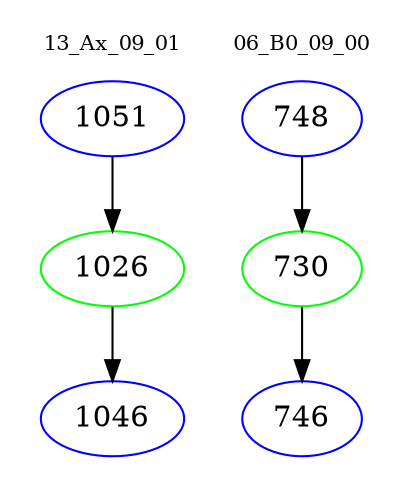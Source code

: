 digraph{
subgraph cluster_0 {
color = white
label = "13_Ax_09_01";
fontsize=10;
T0_1051 [label="1051", color="blue"]
T0_1051 -> T0_1026 [color="black"]
T0_1026 [label="1026", color="green"]
T0_1026 -> T0_1046 [color="black"]
T0_1046 [label="1046", color="blue"]
}
subgraph cluster_1 {
color = white
label = "06_B0_09_00";
fontsize=10;
T1_748 [label="748", color="blue"]
T1_748 -> T1_730 [color="black"]
T1_730 [label="730", color="green"]
T1_730 -> T1_746 [color="black"]
T1_746 [label="746", color="blue"]
}
}
